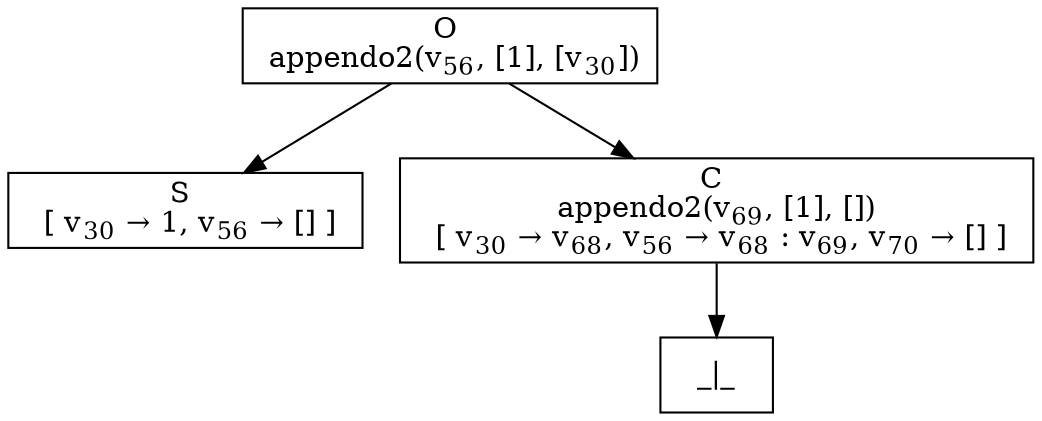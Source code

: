 digraph {
    graph [rankdir=TB
          ,bgcolor=transparent];
    node [shape=box
         ,fillcolor=white
         ,style=filled];
    0 [label=<O <BR/> appendo2(v<SUB>56</SUB>, [1], [v<SUB>30</SUB>])>];
    1 [label=<S <BR/>  [ v<SUB>30</SUB> &rarr; 1, v<SUB>56</SUB> &rarr; [] ] >];
    2 [label=<C <BR/> appendo2(v<SUB>69</SUB>, [1], []) <BR/>  [ v<SUB>30</SUB> &rarr; v<SUB>68</SUB>, v<SUB>56</SUB> &rarr; v<SUB>68</SUB> : v<SUB>69</SUB>, v<SUB>70</SUB> &rarr; [] ] >];
    3 [label=<_|_>];
    0 -> 1 [label=""];
    0 -> 2 [label=""];
    2 -> 3 [label=""];
}
